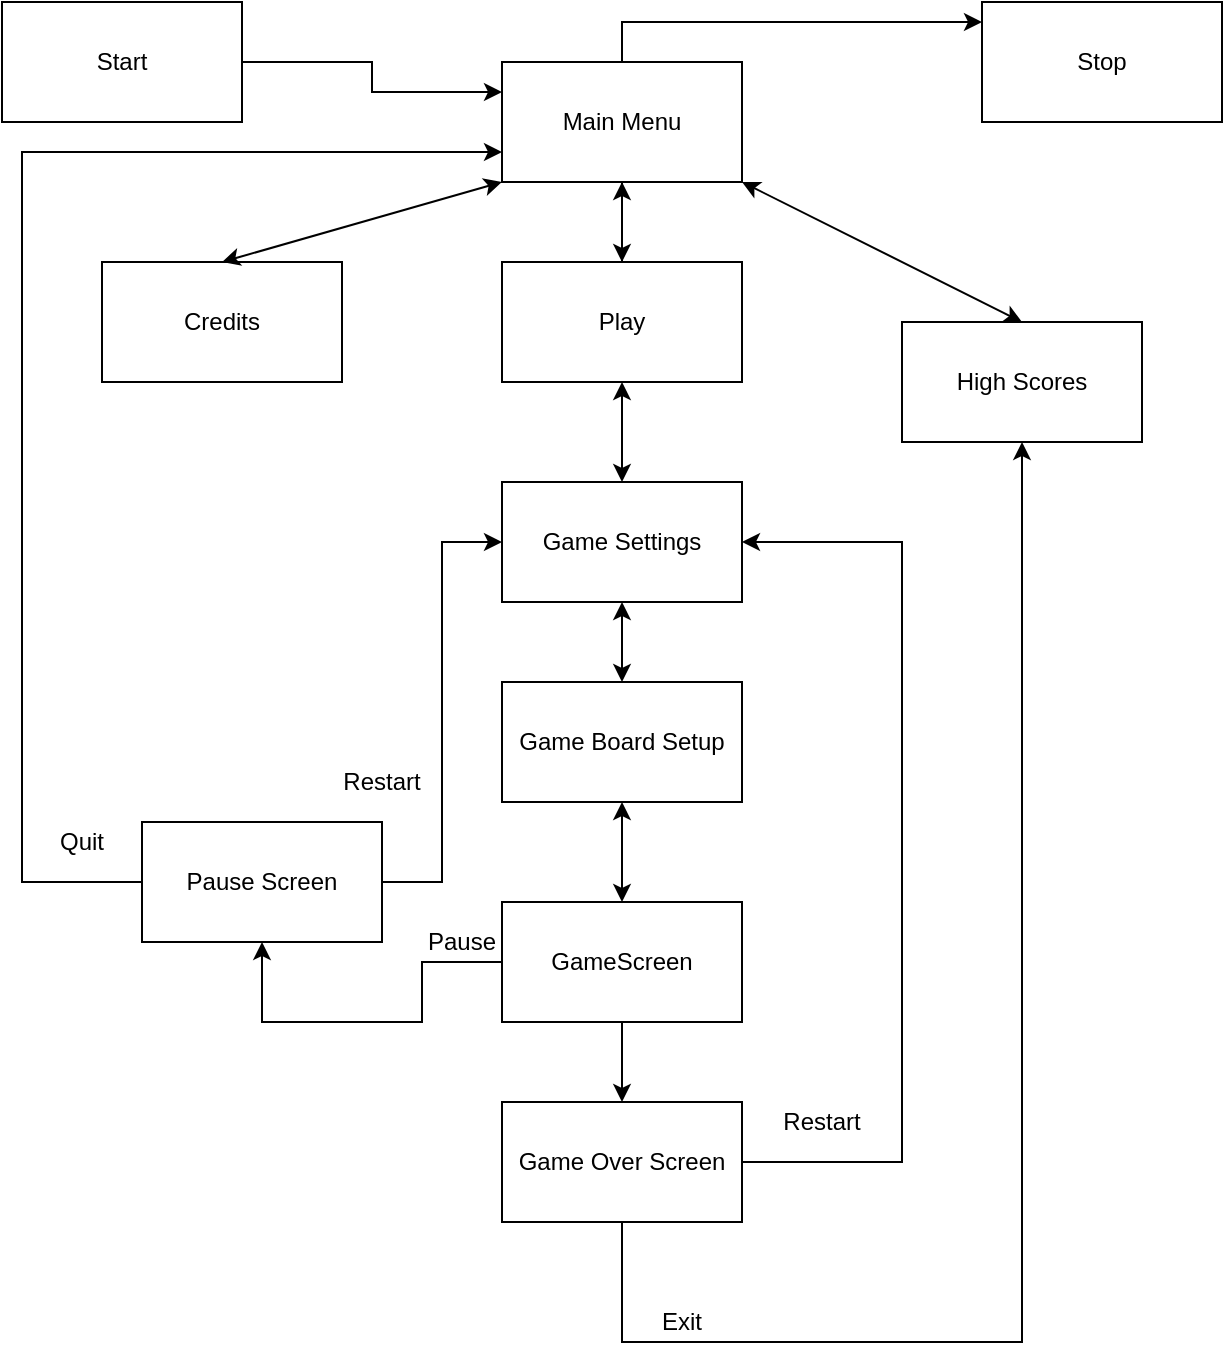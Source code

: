 <mxfile version="12.9.5" type="github">
  <diagram id="ADpwd-EAghOWK5d6LEkD" name="Page-1">
    <mxGraphModel dx="782" dy="410" grid="1" gridSize="10" guides="1" tooltips="1" connect="1" arrows="1" fold="1" page="1" pageScale="1" pageWidth="850" pageHeight="1100" math="0" shadow="0">
      <root>
        <mxCell id="0" />
        <mxCell id="1" parent="0" />
        <mxCell id="HIxRMxd3DUjgqn-PF_iX-24" style="edgeStyle=orthogonalEdgeStyle;rounded=0;orthogonalLoop=1;jettySize=auto;html=1;exitX=0.5;exitY=1;exitDx=0;exitDy=0;" parent="1" source="HIxRMxd3DUjgqn-PF_iX-1" target="HIxRMxd3DUjgqn-PF_iX-9" edge="1">
          <mxGeometry relative="1" as="geometry" />
        </mxCell>
        <mxCell id="HIxRMxd3DUjgqn-PF_iX-33" style="edgeStyle=orthogonalEdgeStyle;rounded=0;orthogonalLoop=1;jettySize=auto;html=1;" parent="1" source="HIxRMxd3DUjgqn-PF_iX-1" edge="1">
          <mxGeometry relative="1" as="geometry">
            <mxPoint x="620" y="20" as="targetPoint" />
            <Array as="points">
              <mxPoint x="440" y="20" />
              <mxPoint x="610" y="20" />
            </Array>
          </mxGeometry>
        </mxCell>
        <mxCell id="HIxRMxd3DUjgqn-PF_iX-1" value="Main Menu" style="rounded=0;whiteSpace=wrap;html=1;" parent="1" vertex="1">
          <mxGeometry x="380" y="40" width="120" height="60" as="geometry" />
        </mxCell>
        <mxCell id="HIxRMxd3DUjgqn-PF_iX-32" style="edgeStyle=orthogonalEdgeStyle;rounded=0;orthogonalLoop=1;jettySize=auto;html=1;entryX=0;entryY=0.25;entryDx=0;entryDy=0;" parent="1" source="HIxRMxd3DUjgqn-PF_iX-2" target="HIxRMxd3DUjgqn-PF_iX-1" edge="1">
          <mxGeometry relative="1" as="geometry">
            <Array as="points">
              <mxPoint x="315" y="40" />
              <mxPoint x="315" y="55" />
            </Array>
          </mxGeometry>
        </mxCell>
        <mxCell id="HIxRMxd3DUjgqn-PF_iX-2" value="Start" style="rounded=0;whiteSpace=wrap;html=1;" parent="1" vertex="1">
          <mxGeometry x="130" y="10" width="120" height="60" as="geometry" />
        </mxCell>
        <mxCell id="HIxRMxd3DUjgqn-PF_iX-4" value="Stop" style="rounded=0;whiteSpace=wrap;html=1;" parent="1" vertex="1">
          <mxGeometry x="620" y="10" width="120" height="60" as="geometry" />
        </mxCell>
        <mxCell id="HIxRMxd3DUjgqn-PF_iX-5" value="Game Settings" style="rounded=0;whiteSpace=wrap;html=1;" parent="1" vertex="1">
          <mxGeometry x="380" y="250" width="120" height="60" as="geometry" />
        </mxCell>
        <mxCell id="HIxRMxd3DUjgqn-PF_iX-6" value="Credits" style="rounded=0;whiteSpace=wrap;html=1;" parent="1" vertex="1">
          <mxGeometry x="180" y="140" width="120" height="60" as="geometry" />
        </mxCell>
        <mxCell id="HIxRMxd3DUjgqn-PF_iX-7" value="High Scores" style="rounded=0;whiteSpace=wrap;html=1;" parent="1" vertex="1">
          <mxGeometry x="580" y="170" width="120" height="60" as="geometry" />
        </mxCell>
        <mxCell id="mZzKQ66ukiWeAtsDUjcS-3" value="" style="edgeStyle=orthogonalEdgeStyle;rounded=0;orthogonalLoop=1;jettySize=auto;html=1;" edge="1" parent="1" source="HIxRMxd3DUjgqn-PF_iX-9" target="HIxRMxd3DUjgqn-PF_iX-1">
          <mxGeometry relative="1" as="geometry" />
        </mxCell>
        <mxCell id="HIxRMxd3DUjgqn-PF_iX-9" value="Play" style="rounded=0;whiteSpace=wrap;html=1;" parent="1" vertex="1">
          <mxGeometry x="380" y="140" width="120" height="60" as="geometry" />
        </mxCell>
        <mxCell id="HIxRMxd3DUjgqn-PF_iX-12" value="Game Board Setup" style="rounded=0;whiteSpace=wrap;html=1;" parent="1" vertex="1">
          <mxGeometry x="380" y="350" width="120" height="60" as="geometry" />
        </mxCell>
        <mxCell id="HIxRMxd3DUjgqn-PF_iX-28" style="edgeStyle=orthogonalEdgeStyle;rounded=0;orthogonalLoop=1;jettySize=auto;html=1;exitX=0.5;exitY=1;exitDx=0;exitDy=0;entryX=0.5;entryY=0;entryDx=0;entryDy=0;" parent="1" source="HIxRMxd3DUjgqn-PF_iX-14" target="HIxRMxd3DUjgqn-PF_iX-16" edge="1">
          <mxGeometry relative="1" as="geometry" />
        </mxCell>
        <mxCell id="HIxRMxd3DUjgqn-PF_iX-31" style="edgeStyle=orthogonalEdgeStyle;rounded=0;orthogonalLoop=1;jettySize=auto;html=1;entryX=0.5;entryY=1;entryDx=0;entryDy=0;exitX=0;exitY=1;exitDx=0;exitDy=0;" parent="1" source="HIxRMxd3DUjgqn-PF_iX-14" target="HIxRMxd3DUjgqn-PF_iX-15" edge="1">
          <mxGeometry relative="1" as="geometry">
            <Array as="points">
              <mxPoint x="380" y="490" />
              <mxPoint x="340" y="490" />
              <mxPoint x="340" y="520" />
              <mxPoint x="260" y="520" />
            </Array>
          </mxGeometry>
        </mxCell>
        <mxCell id="HIxRMxd3DUjgqn-PF_iX-14" value="GameScreen" style="rounded=0;whiteSpace=wrap;html=1;" parent="1" vertex="1">
          <mxGeometry x="380" y="460" width="120" height="60" as="geometry" />
        </mxCell>
        <mxCell id="HIxRMxd3DUjgqn-PF_iX-21" style="edgeStyle=orthogonalEdgeStyle;rounded=0;orthogonalLoop=1;jettySize=auto;html=1;entryX=0;entryY=0.75;entryDx=0;entryDy=0;" parent="1" source="HIxRMxd3DUjgqn-PF_iX-15" target="HIxRMxd3DUjgqn-PF_iX-1" edge="1">
          <mxGeometry relative="1" as="geometry">
            <Array as="points">
              <mxPoint x="140" y="450" />
              <mxPoint x="140" y="85" />
            </Array>
          </mxGeometry>
        </mxCell>
        <mxCell id="HIxRMxd3DUjgqn-PF_iX-23" style="edgeStyle=orthogonalEdgeStyle;rounded=0;orthogonalLoop=1;jettySize=auto;html=1;entryX=0;entryY=0.5;entryDx=0;entryDy=0;" parent="1" source="HIxRMxd3DUjgqn-PF_iX-15" target="HIxRMxd3DUjgqn-PF_iX-5" edge="1">
          <mxGeometry relative="1" as="geometry" />
        </mxCell>
        <mxCell id="HIxRMxd3DUjgqn-PF_iX-15" value="Pause Screen" style="rounded=0;whiteSpace=wrap;html=1;" parent="1" vertex="1">
          <mxGeometry x="200" y="420" width="120" height="60" as="geometry" />
        </mxCell>
        <mxCell id="HIxRMxd3DUjgqn-PF_iX-29" style="edgeStyle=orthogonalEdgeStyle;rounded=0;orthogonalLoop=1;jettySize=auto;html=1;entryX=1;entryY=0.5;entryDx=0;entryDy=0;" parent="1" source="HIxRMxd3DUjgqn-PF_iX-16" target="HIxRMxd3DUjgqn-PF_iX-5" edge="1">
          <mxGeometry relative="1" as="geometry">
            <Array as="points">
              <mxPoint x="580" y="590" />
              <mxPoint x="580" y="280" />
            </Array>
          </mxGeometry>
        </mxCell>
        <mxCell id="HIxRMxd3DUjgqn-PF_iX-30" style="edgeStyle=orthogonalEdgeStyle;rounded=0;orthogonalLoop=1;jettySize=auto;html=1;entryX=0.5;entryY=1;entryDx=0;entryDy=0;" parent="1" source="HIxRMxd3DUjgqn-PF_iX-16" target="HIxRMxd3DUjgqn-PF_iX-7" edge="1">
          <mxGeometry relative="1" as="geometry">
            <Array as="points">
              <mxPoint x="440" y="680" />
              <mxPoint x="640" y="680" />
            </Array>
          </mxGeometry>
        </mxCell>
        <mxCell id="HIxRMxd3DUjgqn-PF_iX-16" value="Game Over Screen" style="rounded=0;whiteSpace=wrap;html=1;" parent="1" vertex="1">
          <mxGeometry x="380" y="560" width="120" height="60" as="geometry" />
        </mxCell>
        <mxCell id="HIxRMxd3DUjgqn-PF_iX-34" value="Quit" style="text;html=1;strokeColor=none;fillColor=none;align=center;verticalAlign=middle;whiteSpace=wrap;rounded=0;" parent="1" vertex="1">
          <mxGeometry x="150" y="420" width="40" height="20" as="geometry" />
        </mxCell>
        <mxCell id="HIxRMxd3DUjgqn-PF_iX-35" value="Restart" style="text;html=1;strokeColor=none;fillColor=none;align=center;verticalAlign=middle;whiteSpace=wrap;rounded=0;" parent="1" vertex="1">
          <mxGeometry x="300" y="390" width="40" height="20" as="geometry" />
        </mxCell>
        <mxCell id="HIxRMxd3DUjgqn-PF_iX-37" value="Pause" style="text;html=1;strokeColor=none;fillColor=none;align=center;verticalAlign=middle;whiteSpace=wrap;rounded=0;" parent="1" vertex="1">
          <mxGeometry x="340" y="470" width="40" height="20" as="geometry" />
        </mxCell>
        <mxCell id="HIxRMxd3DUjgqn-PF_iX-38" value="Restart" style="text;html=1;strokeColor=none;fillColor=none;align=center;verticalAlign=middle;whiteSpace=wrap;rounded=0;" parent="1" vertex="1">
          <mxGeometry x="520" y="560" width="40" height="20" as="geometry" />
        </mxCell>
        <mxCell id="HIxRMxd3DUjgqn-PF_iX-39" value="Exit" style="text;html=1;strokeColor=none;fillColor=none;align=center;verticalAlign=middle;whiteSpace=wrap;rounded=0;" parent="1" vertex="1">
          <mxGeometry x="450" y="660" width="40" height="20" as="geometry" />
        </mxCell>
        <mxCell id="mZzKQ66ukiWeAtsDUjcS-1" value="" style="endArrow=classic;startArrow=classic;html=1;exitX=0.5;exitY=0;exitDx=0;exitDy=0;entryX=0;entryY=1;entryDx=0;entryDy=0;" edge="1" parent="1" source="HIxRMxd3DUjgqn-PF_iX-6" target="HIxRMxd3DUjgqn-PF_iX-1">
          <mxGeometry width="50" height="50" relative="1" as="geometry">
            <mxPoint x="320" y="150" as="sourcePoint" />
            <mxPoint x="370" y="100" as="targetPoint" />
          </mxGeometry>
        </mxCell>
        <mxCell id="mZzKQ66ukiWeAtsDUjcS-2" value="" style="endArrow=classic;startArrow=classic;html=1;exitX=1;exitY=1;exitDx=0;exitDy=0;entryX=0.5;entryY=0;entryDx=0;entryDy=0;" edge="1" parent="1" source="HIxRMxd3DUjgqn-PF_iX-1" target="HIxRMxd3DUjgqn-PF_iX-7">
          <mxGeometry width="50" height="50" relative="1" as="geometry">
            <mxPoint x="570" y="130" as="sourcePoint" />
            <mxPoint x="710" y="90" as="targetPoint" />
          </mxGeometry>
        </mxCell>
        <mxCell id="mZzKQ66ukiWeAtsDUjcS-4" value="" style="endArrow=classic;startArrow=classic;html=1;exitX=0.5;exitY=0;exitDx=0;exitDy=0;" edge="1" parent="1" source="HIxRMxd3DUjgqn-PF_iX-5" target="HIxRMxd3DUjgqn-PF_iX-9">
          <mxGeometry width="50" height="50" relative="1" as="geometry">
            <mxPoint x="450" y="250" as="sourcePoint" />
            <mxPoint x="590" y="210" as="targetPoint" />
          </mxGeometry>
        </mxCell>
        <mxCell id="mZzKQ66ukiWeAtsDUjcS-5" value="" style="endArrow=classic;startArrow=classic;html=1;exitX=0.5;exitY=0;exitDx=0;exitDy=0;entryX=0.5;entryY=1;entryDx=0;entryDy=0;" edge="1" parent="1" source="HIxRMxd3DUjgqn-PF_iX-12" target="HIxRMxd3DUjgqn-PF_iX-5">
          <mxGeometry width="50" height="50" relative="1" as="geometry">
            <mxPoint x="470" y="340" as="sourcePoint" />
            <mxPoint x="610" y="300" as="targetPoint" />
          </mxGeometry>
        </mxCell>
        <mxCell id="mZzKQ66ukiWeAtsDUjcS-6" value="" style="endArrow=classic;startArrow=classic;html=1;exitX=0.5;exitY=0;exitDx=0;exitDy=0;" edge="1" parent="1" source="HIxRMxd3DUjgqn-PF_iX-14" target="HIxRMxd3DUjgqn-PF_iX-12">
          <mxGeometry width="50" height="50" relative="1" as="geometry">
            <mxPoint x="440" y="450" as="sourcePoint" />
            <mxPoint x="580" y="410" as="targetPoint" />
          </mxGeometry>
        </mxCell>
      </root>
    </mxGraphModel>
  </diagram>
</mxfile>
